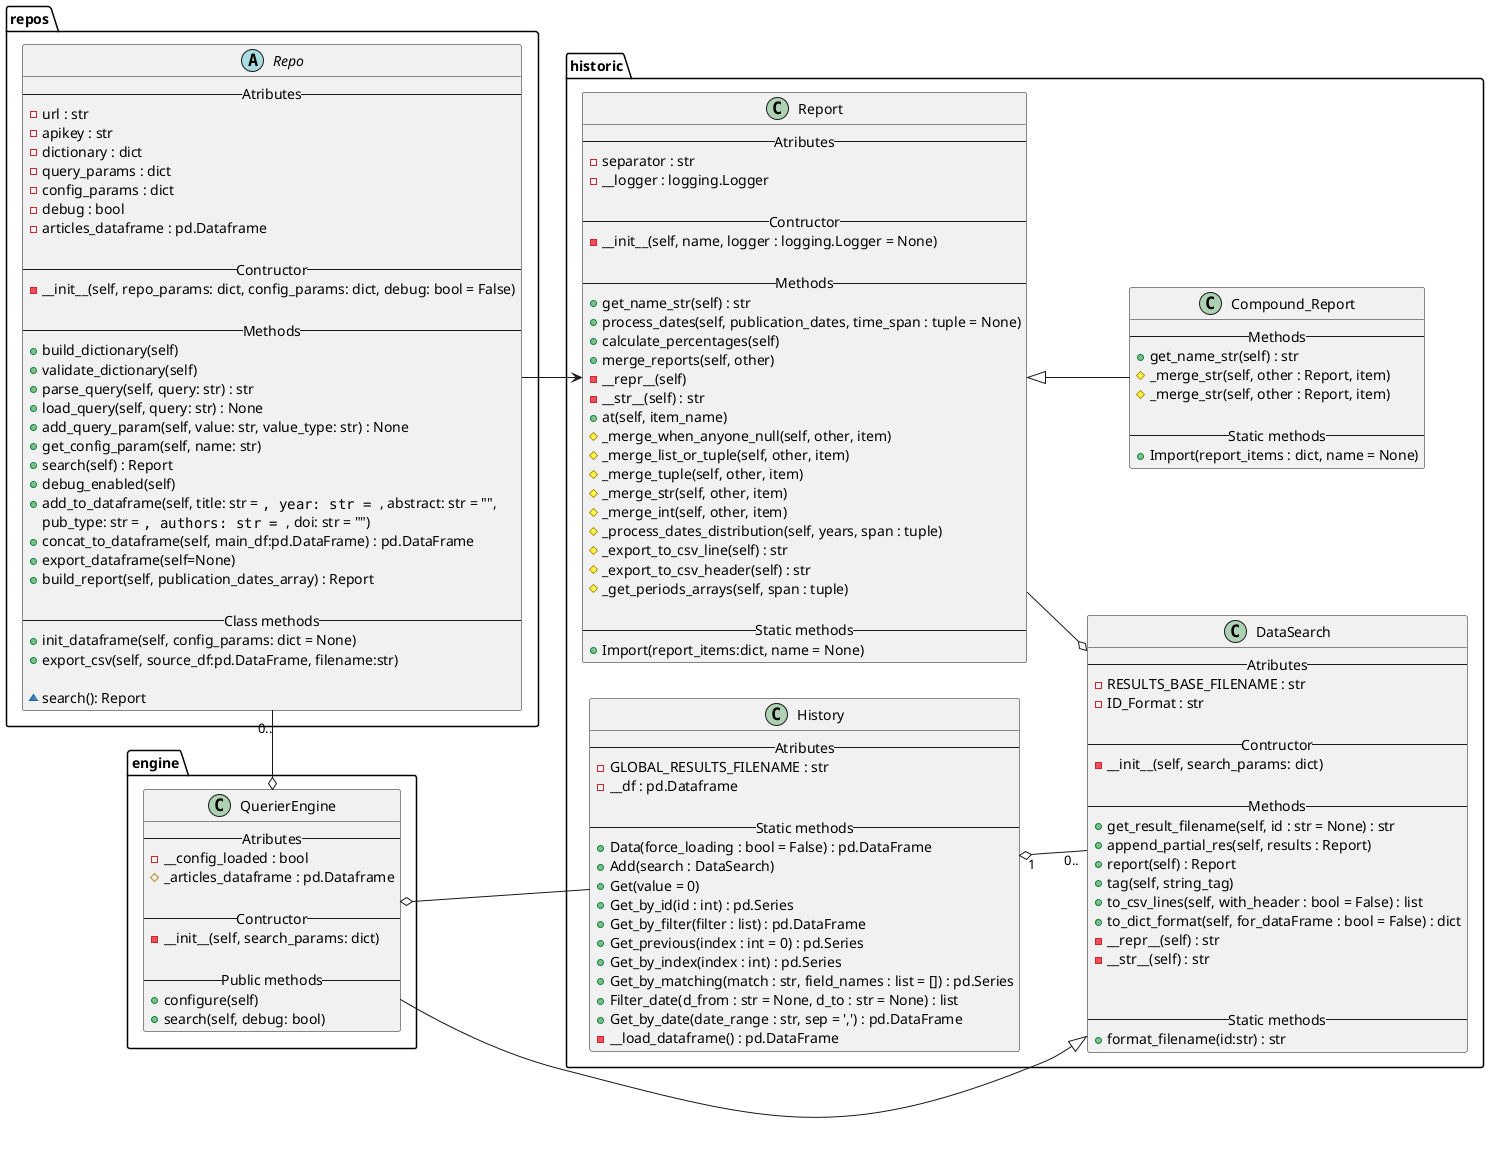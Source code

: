 @startuml

left to right direction

package repos {
  abstract class Repo {
      -- Atributes --
      - url : str
      - apikey : str
      - dictionary : dict
      - query_params : dict
      - config_params : dict
      - debug : bool 
      - articles_dataframe : pd.Dataframe

      -- Contructor --
      - __init__(self, repo_params: dict, config_params: dict, debug: bool = False)

      -- Methods --
      + build_dictionary(self)
      + validate_dictionary(self)
      + parse_query(self, query: str) : str
      + load_query(self, query: str) : None
      + add_query_param(self, value: str, value_type: str) : None
      + get_config_param(self, name: str)
      + search(self) : Report
      + debug_enabled(self)
      + add_to_dataframe(self, title: str = "", year: str = "", abstract: str = "",
                         pub_type: str = "", authors: str = "", doi: str = "")
      + concat_to_dataframe(self, main_df:pd.DataFrame) : pd.DataFrame
      + export_dataframe(self=None)
      + build_report(self, publication_dates_array) : Report

      -- Class methods --
      + init_dataframe(self, config_params: dict = None)
      + export_csv(self, source_df:pd.DataFrame, filename:str)

    ~search(): Report
  }
}

package historic{
  class History {
      -- Atributes --
      - GLOBAL_RESULTS_FILENAME : str
      - __df : pd.Dataframe

      -- Static methods --
      + Data(force_loading : bool = False) : pd.DataFrame
      + Add(search : DataSearch)
      + Get(value = 0)
      + Get_by_id(id : int) : pd.Series
      + Get_by_filter(filter : list) : pd.DataFrame
      + Get_previous(index : int = 0) : pd.Series
      + Get_by_index(index : int) : pd.Series
      + Get_by_matching(match : str, field_names : list = []) : pd.Series
      + Filter_date(d_from : str = None, d_to : str = None) : list
      + Get_by_date(date_range : str, sep = ',') : pd.DataFrame
      - __load_dataframe() : pd.DataFrame
  }

  class DataSearch{
      -- Atributes --
      - RESULTS_BASE_FILENAME : str
      - ID_Format : str

      -- Contructor --
      - __init__(self, search_params: dict)

      -- Methods --
      + get_result_filename(self, id : str = None) : str
      + append_partial_res(self, results : Report)
      + report(self) : Report
      + tag(self, string_tag)
      + to_csv_lines(self, with_header : bool = False) : list
      + to_dict_format(self, for_dataFrame : bool = False) : dict
      - __repr__(self) : str
      - __str__(self) : str


      -- Static methods --
      + format_filename(id:str) : str
  }

  class Report{
      -- Atributes --
      - separator : str
      - __logger : logging.Logger

      -- Contructor --
      - __init__(self, name, logger : logging.Logger = None)

      -- Methods --
      + get_name_str(self) : str
      + process_dates(self, publication_dates, time_span : tuple = None)
      + calculate_percentages(self)
      + merge_reports(self, other)
      - __repr__(self)
      - __str__(self) : str
      + at(self, item_name)
      # _merge_when_anyone_null(self, other, item)
      # _merge_list_or_tuple(self, other, item)
      # _merge_tuple(self, other, item)
      # _merge_str(self, other, item)
      # _merge_int(self, other, item)
      # _process_dates_distribution(self, years, span : tuple)
      # _export_to_csv_line(self) : str
      # _export_to_csv_header(self) : str
      # _get_periods_arrays(self, span : tuple)

      -- Static methods --
      + Import(report_items:dict, name = None)
  }

  class Compound_Report {
      -- Methods --
      + get_name_str(self) : str
      # _merge_str(self, other : Report, item)
      # _merge_str(self, other : Report, item)

      -- Static methods --
      + Import(report_items : dict, name = None)
  }
}

package engine {
  class QuerierEngine {
    -- Atributes --
    - __config_loaded : bool
    # _articles_dataframe : pd.Dataframe

    -- Contructor --
    - __init__(self, search_params: dict)

    -- Public methods --
    + configure(self)
    + search(self, debug: bool)
  }
}

Report --o DataSearch
History "1  " o-- "0.." DataSearch

DataSearch <|-- QuerierEngine

QuerierEngine o-- "0.." Repo
QuerierEngine o-- History
Repo --> Report

Report <|-- Compound_Report



@enduml